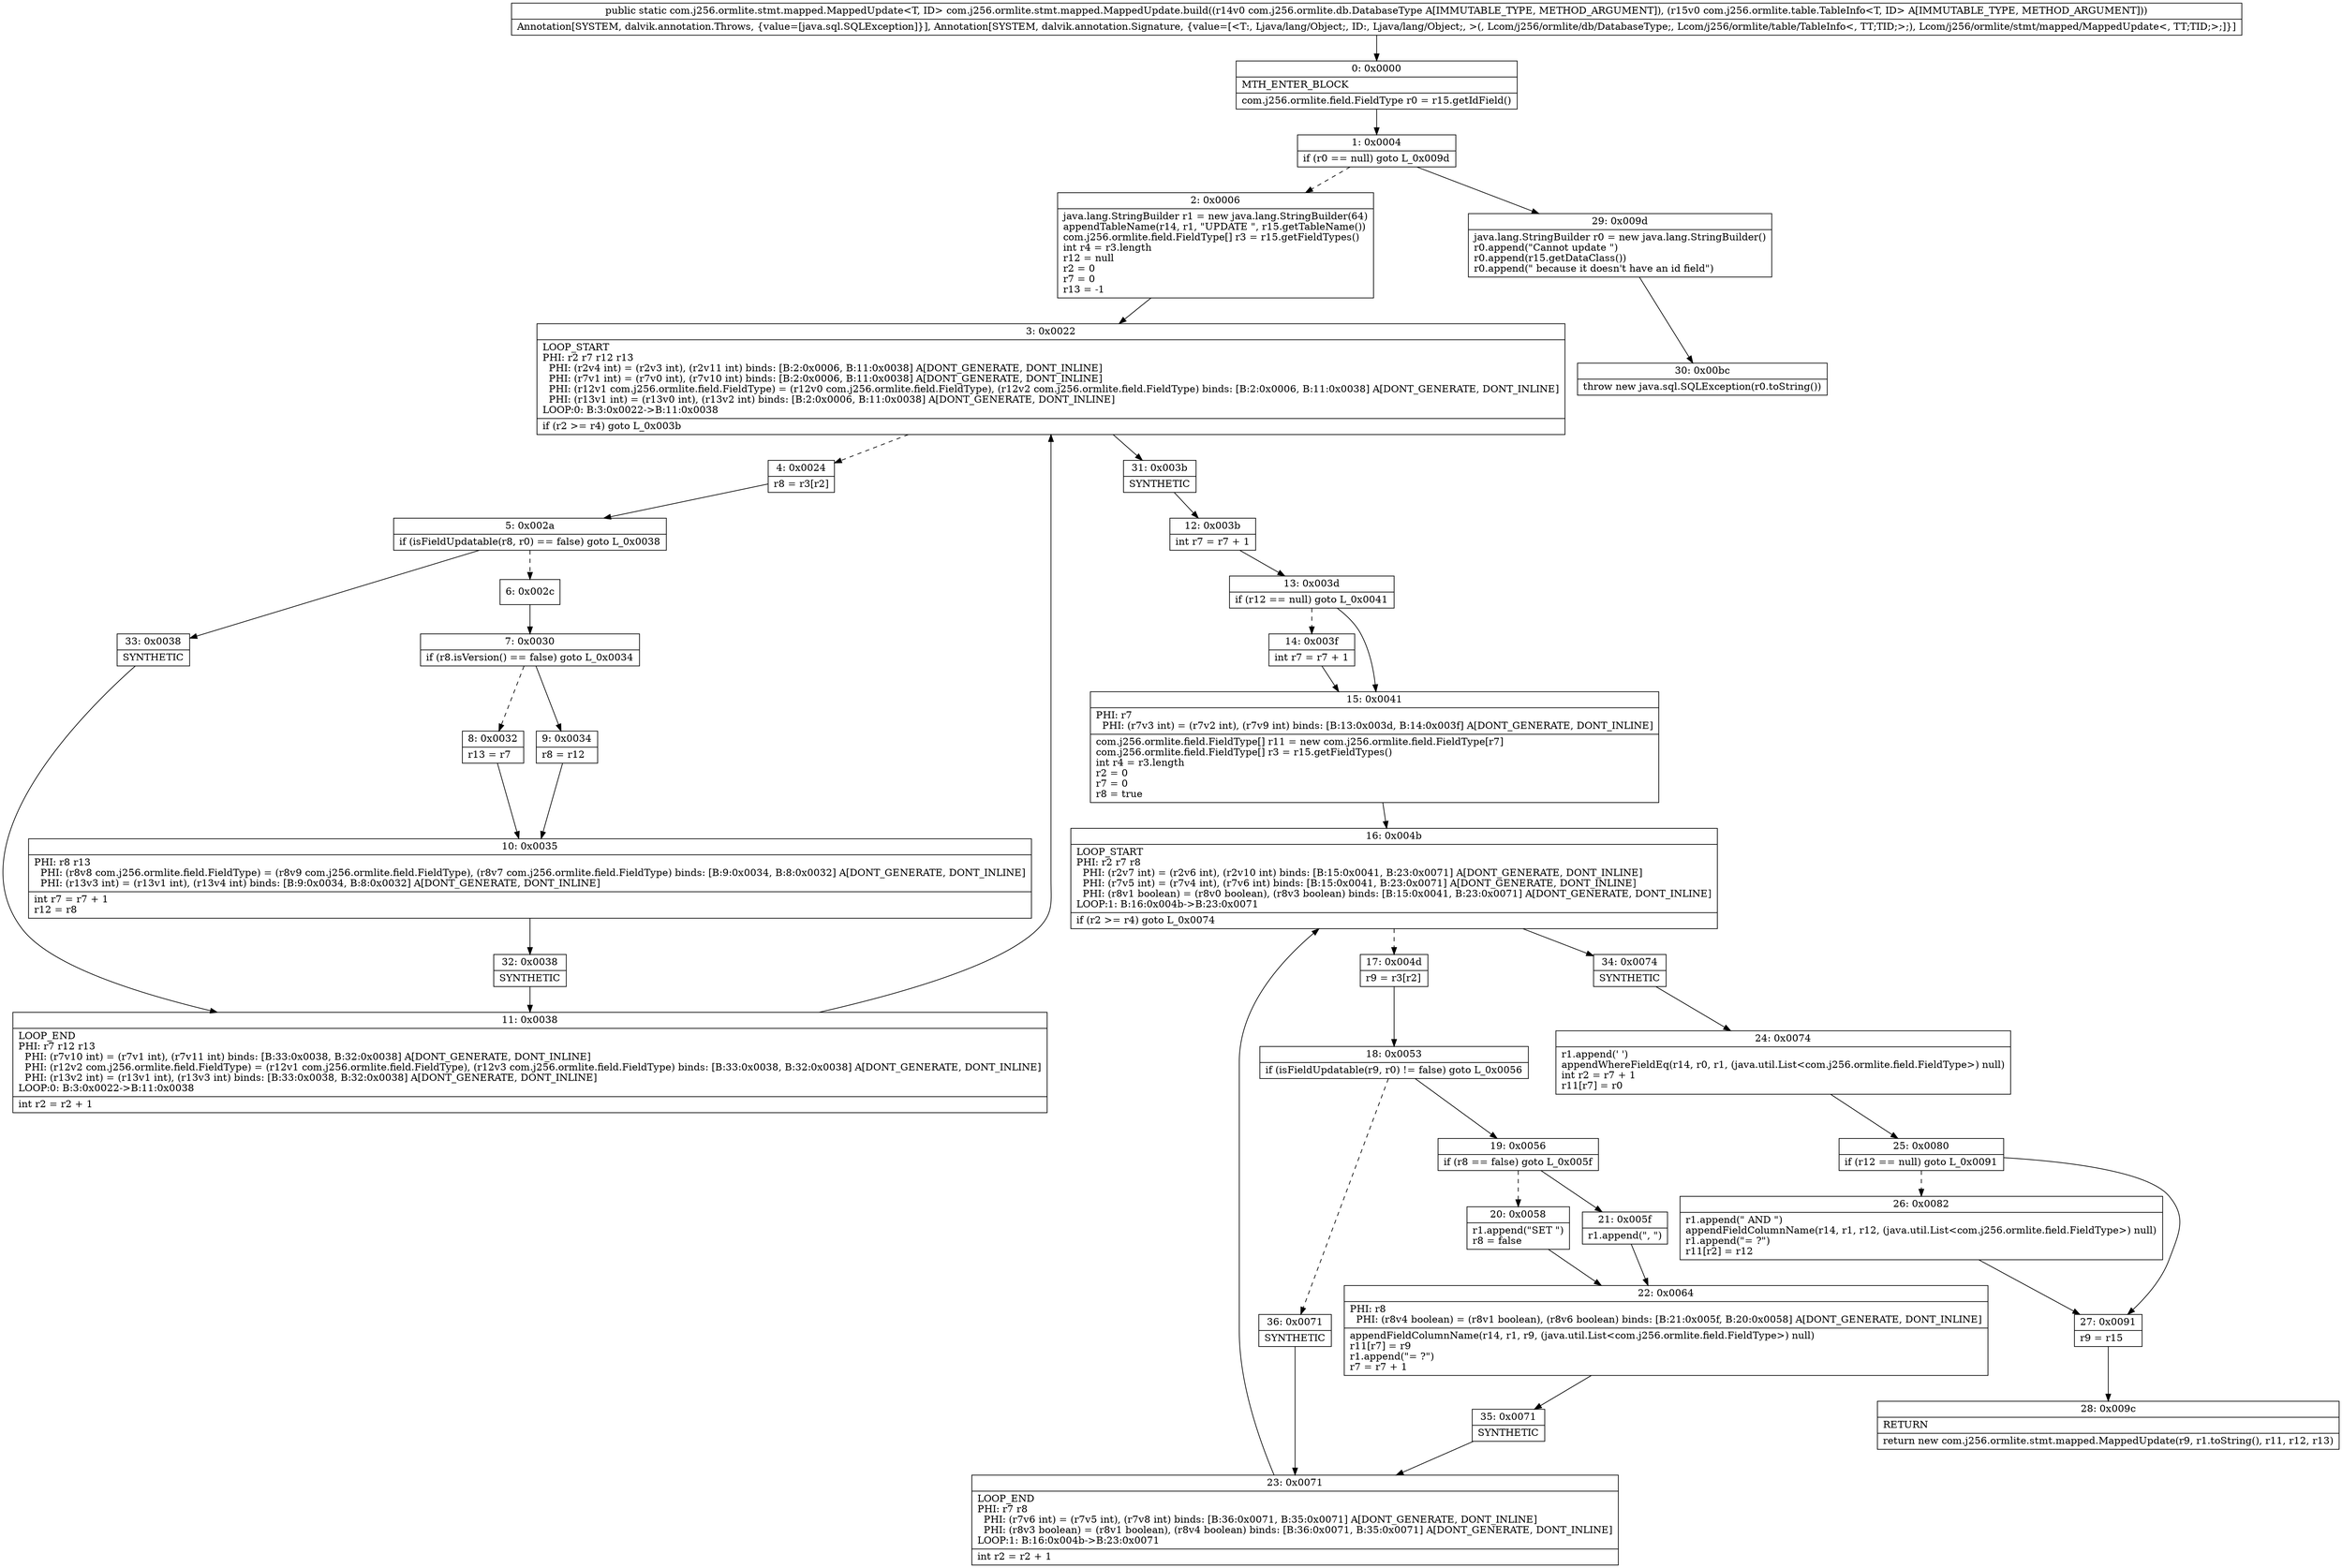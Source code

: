 digraph "CFG forcom.j256.ormlite.stmt.mapped.MappedUpdate.build(Lcom\/j256\/ormlite\/db\/DatabaseType;Lcom\/j256\/ormlite\/table\/TableInfo;)Lcom\/j256\/ormlite\/stmt\/mapped\/MappedUpdate;" {
Node_0 [shape=record,label="{0\:\ 0x0000|MTH_ENTER_BLOCK\l|com.j256.ormlite.field.FieldType r0 = r15.getIdField()\l}"];
Node_1 [shape=record,label="{1\:\ 0x0004|if (r0 == null) goto L_0x009d\l}"];
Node_2 [shape=record,label="{2\:\ 0x0006|java.lang.StringBuilder r1 = new java.lang.StringBuilder(64)\lappendTableName(r14, r1, \"UPDATE \", r15.getTableName())\lcom.j256.ormlite.field.FieldType[] r3 = r15.getFieldTypes()\lint r4 = r3.length\lr12 = null\lr2 = 0\lr7 = 0\lr13 = \-1\l}"];
Node_3 [shape=record,label="{3\:\ 0x0022|LOOP_START\lPHI: r2 r7 r12 r13 \l  PHI: (r2v4 int) = (r2v3 int), (r2v11 int) binds: [B:2:0x0006, B:11:0x0038] A[DONT_GENERATE, DONT_INLINE]\l  PHI: (r7v1 int) = (r7v0 int), (r7v10 int) binds: [B:2:0x0006, B:11:0x0038] A[DONT_GENERATE, DONT_INLINE]\l  PHI: (r12v1 com.j256.ormlite.field.FieldType) = (r12v0 com.j256.ormlite.field.FieldType), (r12v2 com.j256.ormlite.field.FieldType) binds: [B:2:0x0006, B:11:0x0038] A[DONT_GENERATE, DONT_INLINE]\l  PHI: (r13v1 int) = (r13v0 int), (r13v2 int) binds: [B:2:0x0006, B:11:0x0038] A[DONT_GENERATE, DONT_INLINE]\lLOOP:0: B:3:0x0022\-\>B:11:0x0038\l|if (r2 \>= r4) goto L_0x003b\l}"];
Node_4 [shape=record,label="{4\:\ 0x0024|r8 = r3[r2]\l}"];
Node_5 [shape=record,label="{5\:\ 0x002a|if (isFieldUpdatable(r8, r0) == false) goto L_0x0038\l}"];
Node_6 [shape=record,label="{6\:\ 0x002c}"];
Node_7 [shape=record,label="{7\:\ 0x0030|if (r8.isVersion() == false) goto L_0x0034\l}"];
Node_8 [shape=record,label="{8\:\ 0x0032|r13 = r7\l}"];
Node_9 [shape=record,label="{9\:\ 0x0034|r8 = r12\l}"];
Node_10 [shape=record,label="{10\:\ 0x0035|PHI: r8 r13 \l  PHI: (r8v8 com.j256.ormlite.field.FieldType) = (r8v9 com.j256.ormlite.field.FieldType), (r8v7 com.j256.ormlite.field.FieldType) binds: [B:9:0x0034, B:8:0x0032] A[DONT_GENERATE, DONT_INLINE]\l  PHI: (r13v3 int) = (r13v1 int), (r13v4 int) binds: [B:9:0x0034, B:8:0x0032] A[DONT_GENERATE, DONT_INLINE]\l|int r7 = r7 + 1\lr12 = r8\l}"];
Node_11 [shape=record,label="{11\:\ 0x0038|LOOP_END\lPHI: r7 r12 r13 \l  PHI: (r7v10 int) = (r7v1 int), (r7v11 int) binds: [B:33:0x0038, B:32:0x0038] A[DONT_GENERATE, DONT_INLINE]\l  PHI: (r12v2 com.j256.ormlite.field.FieldType) = (r12v1 com.j256.ormlite.field.FieldType), (r12v3 com.j256.ormlite.field.FieldType) binds: [B:33:0x0038, B:32:0x0038] A[DONT_GENERATE, DONT_INLINE]\l  PHI: (r13v2 int) = (r13v1 int), (r13v3 int) binds: [B:33:0x0038, B:32:0x0038] A[DONT_GENERATE, DONT_INLINE]\lLOOP:0: B:3:0x0022\-\>B:11:0x0038\l|int r2 = r2 + 1\l}"];
Node_12 [shape=record,label="{12\:\ 0x003b|int r7 = r7 + 1\l}"];
Node_13 [shape=record,label="{13\:\ 0x003d|if (r12 == null) goto L_0x0041\l}"];
Node_14 [shape=record,label="{14\:\ 0x003f|int r7 = r7 + 1\l}"];
Node_15 [shape=record,label="{15\:\ 0x0041|PHI: r7 \l  PHI: (r7v3 int) = (r7v2 int), (r7v9 int) binds: [B:13:0x003d, B:14:0x003f] A[DONT_GENERATE, DONT_INLINE]\l|com.j256.ormlite.field.FieldType[] r11 = new com.j256.ormlite.field.FieldType[r7]\lcom.j256.ormlite.field.FieldType[] r3 = r15.getFieldTypes()\lint r4 = r3.length\lr2 = 0\lr7 = 0\lr8 = true\l}"];
Node_16 [shape=record,label="{16\:\ 0x004b|LOOP_START\lPHI: r2 r7 r8 \l  PHI: (r2v7 int) = (r2v6 int), (r2v10 int) binds: [B:15:0x0041, B:23:0x0071] A[DONT_GENERATE, DONT_INLINE]\l  PHI: (r7v5 int) = (r7v4 int), (r7v6 int) binds: [B:15:0x0041, B:23:0x0071] A[DONT_GENERATE, DONT_INLINE]\l  PHI: (r8v1 boolean) = (r8v0 boolean), (r8v3 boolean) binds: [B:15:0x0041, B:23:0x0071] A[DONT_GENERATE, DONT_INLINE]\lLOOP:1: B:16:0x004b\-\>B:23:0x0071\l|if (r2 \>= r4) goto L_0x0074\l}"];
Node_17 [shape=record,label="{17\:\ 0x004d|r9 = r3[r2]\l}"];
Node_18 [shape=record,label="{18\:\ 0x0053|if (isFieldUpdatable(r9, r0) != false) goto L_0x0056\l}"];
Node_19 [shape=record,label="{19\:\ 0x0056|if (r8 == false) goto L_0x005f\l}"];
Node_20 [shape=record,label="{20\:\ 0x0058|r1.append(\"SET \")\lr8 = false\l}"];
Node_21 [shape=record,label="{21\:\ 0x005f|r1.append(\", \")\l}"];
Node_22 [shape=record,label="{22\:\ 0x0064|PHI: r8 \l  PHI: (r8v4 boolean) = (r8v1 boolean), (r8v6 boolean) binds: [B:21:0x005f, B:20:0x0058] A[DONT_GENERATE, DONT_INLINE]\l|appendFieldColumnName(r14, r1, r9, (java.util.List\<com.j256.ormlite.field.FieldType\>) null)\lr11[r7] = r9\lr1.append(\"= ?\")\lr7 = r7 + 1\l}"];
Node_23 [shape=record,label="{23\:\ 0x0071|LOOP_END\lPHI: r7 r8 \l  PHI: (r7v6 int) = (r7v5 int), (r7v8 int) binds: [B:36:0x0071, B:35:0x0071] A[DONT_GENERATE, DONT_INLINE]\l  PHI: (r8v3 boolean) = (r8v1 boolean), (r8v4 boolean) binds: [B:36:0x0071, B:35:0x0071] A[DONT_GENERATE, DONT_INLINE]\lLOOP:1: B:16:0x004b\-\>B:23:0x0071\l|int r2 = r2 + 1\l}"];
Node_24 [shape=record,label="{24\:\ 0x0074|r1.append(' ')\lappendWhereFieldEq(r14, r0, r1, (java.util.List\<com.j256.ormlite.field.FieldType\>) null)\lint r2 = r7 + 1\lr11[r7] = r0\l}"];
Node_25 [shape=record,label="{25\:\ 0x0080|if (r12 == null) goto L_0x0091\l}"];
Node_26 [shape=record,label="{26\:\ 0x0082|r1.append(\" AND \")\lappendFieldColumnName(r14, r1, r12, (java.util.List\<com.j256.ormlite.field.FieldType\>) null)\lr1.append(\"= ?\")\lr11[r2] = r12\l}"];
Node_27 [shape=record,label="{27\:\ 0x0091|r9 = r15\l}"];
Node_28 [shape=record,label="{28\:\ 0x009c|RETURN\l|return new com.j256.ormlite.stmt.mapped.MappedUpdate(r9, r1.toString(), r11, r12, r13)\l}"];
Node_29 [shape=record,label="{29\:\ 0x009d|java.lang.StringBuilder r0 = new java.lang.StringBuilder()\lr0.append(\"Cannot update \")\lr0.append(r15.getDataClass())\lr0.append(\" because it doesn't have an id field\")\l}"];
Node_30 [shape=record,label="{30\:\ 0x00bc|throw new java.sql.SQLException(r0.toString())\l}"];
Node_31 [shape=record,label="{31\:\ 0x003b|SYNTHETIC\l}"];
Node_32 [shape=record,label="{32\:\ 0x0038|SYNTHETIC\l}"];
Node_33 [shape=record,label="{33\:\ 0x0038|SYNTHETIC\l}"];
Node_34 [shape=record,label="{34\:\ 0x0074|SYNTHETIC\l}"];
Node_35 [shape=record,label="{35\:\ 0x0071|SYNTHETIC\l}"];
Node_36 [shape=record,label="{36\:\ 0x0071|SYNTHETIC\l}"];
MethodNode[shape=record,label="{public static com.j256.ormlite.stmt.mapped.MappedUpdate\<T, ID\> com.j256.ormlite.stmt.mapped.MappedUpdate.build((r14v0 com.j256.ormlite.db.DatabaseType A[IMMUTABLE_TYPE, METHOD_ARGUMENT]), (r15v0 com.j256.ormlite.table.TableInfo\<T, ID\> A[IMMUTABLE_TYPE, METHOD_ARGUMENT]))  | Annotation[SYSTEM, dalvik.annotation.Throws, \{value=[java.sql.SQLException]\}], Annotation[SYSTEM, dalvik.annotation.Signature, \{value=[\<T:, Ljava\/lang\/Object;, ID:, Ljava\/lang\/Object;, \>(, Lcom\/j256\/ormlite\/db\/DatabaseType;, Lcom\/j256\/ormlite\/table\/TableInfo\<, TT;TID;\>;), Lcom\/j256\/ormlite\/stmt\/mapped\/MappedUpdate\<, TT;TID;\>;]\}]\l}"];
MethodNode -> Node_0;
Node_0 -> Node_1;
Node_1 -> Node_2[style=dashed];
Node_1 -> Node_29;
Node_2 -> Node_3;
Node_3 -> Node_4[style=dashed];
Node_3 -> Node_31;
Node_4 -> Node_5;
Node_5 -> Node_6[style=dashed];
Node_5 -> Node_33;
Node_6 -> Node_7;
Node_7 -> Node_8[style=dashed];
Node_7 -> Node_9;
Node_8 -> Node_10;
Node_9 -> Node_10;
Node_10 -> Node_32;
Node_11 -> Node_3;
Node_12 -> Node_13;
Node_13 -> Node_14[style=dashed];
Node_13 -> Node_15;
Node_14 -> Node_15;
Node_15 -> Node_16;
Node_16 -> Node_17[style=dashed];
Node_16 -> Node_34;
Node_17 -> Node_18;
Node_18 -> Node_19;
Node_18 -> Node_36[style=dashed];
Node_19 -> Node_20[style=dashed];
Node_19 -> Node_21;
Node_20 -> Node_22;
Node_21 -> Node_22;
Node_22 -> Node_35;
Node_23 -> Node_16;
Node_24 -> Node_25;
Node_25 -> Node_26[style=dashed];
Node_25 -> Node_27;
Node_26 -> Node_27;
Node_27 -> Node_28;
Node_29 -> Node_30;
Node_31 -> Node_12;
Node_32 -> Node_11;
Node_33 -> Node_11;
Node_34 -> Node_24;
Node_35 -> Node_23;
Node_36 -> Node_23;
}

